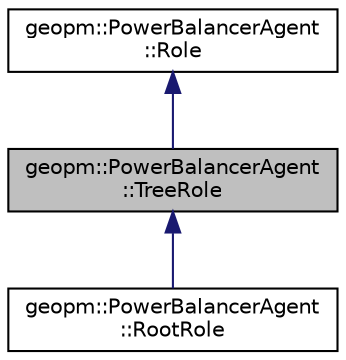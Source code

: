 digraph "geopm::PowerBalancerAgent::TreeRole"
{
 // LATEX_PDF_SIZE
  edge [fontname="Helvetica",fontsize="10",labelfontname="Helvetica",labelfontsize="10"];
  node [fontname="Helvetica",fontsize="10",shape=record];
  Node1 [label="geopm::PowerBalancerAgent\l::TreeRole",height=0.2,width=0.4,color="black", fillcolor="grey75", style="filled", fontcolor="black",tooltip=" "];
  Node2 -> Node1 [dir="back",color="midnightblue",fontsize="10",style="solid",fontname="Helvetica"];
  Node2 [label="geopm::PowerBalancerAgent\l::Role",height=0.2,width=0.4,color="black", fillcolor="white", style="filled",URL="$classgeopm_1_1_power_balancer_agent_1_1_role.html",tooltip=" "];
  Node1 -> Node3 [dir="back",color="midnightblue",fontsize="10",style="solid",fontname="Helvetica"];
  Node3 [label="geopm::PowerBalancerAgent\l::RootRole",height=0.2,width=0.4,color="black", fillcolor="white", style="filled",URL="$classgeopm_1_1_power_balancer_agent_1_1_root_role.html",tooltip=" "];
}
